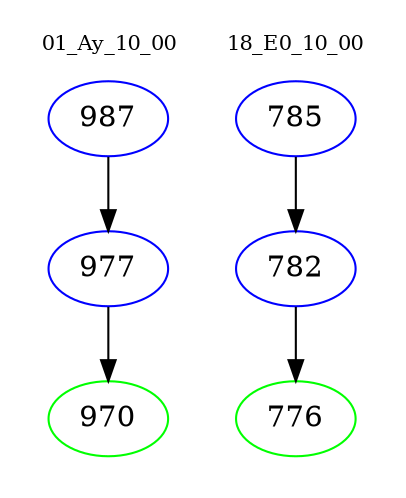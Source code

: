 digraph{
subgraph cluster_0 {
color = white
label = "01_Ay_10_00";
fontsize=10;
T0_987 [label="987", color="blue"]
T0_987 -> T0_977 [color="black"]
T0_977 [label="977", color="blue"]
T0_977 -> T0_970 [color="black"]
T0_970 [label="970", color="green"]
}
subgraph cluster_1 {
color = white
label = "18_E0_10_00";
fontsize=10;
T1_785 [label="785", color="blue"]
T1_785 -> T1_782 [color="black"]
T1_782 [label="782", color="blue"]
T1_782 -> T1_776 [color="black"]
T1_776 [label="776", color="green"]
}
}
